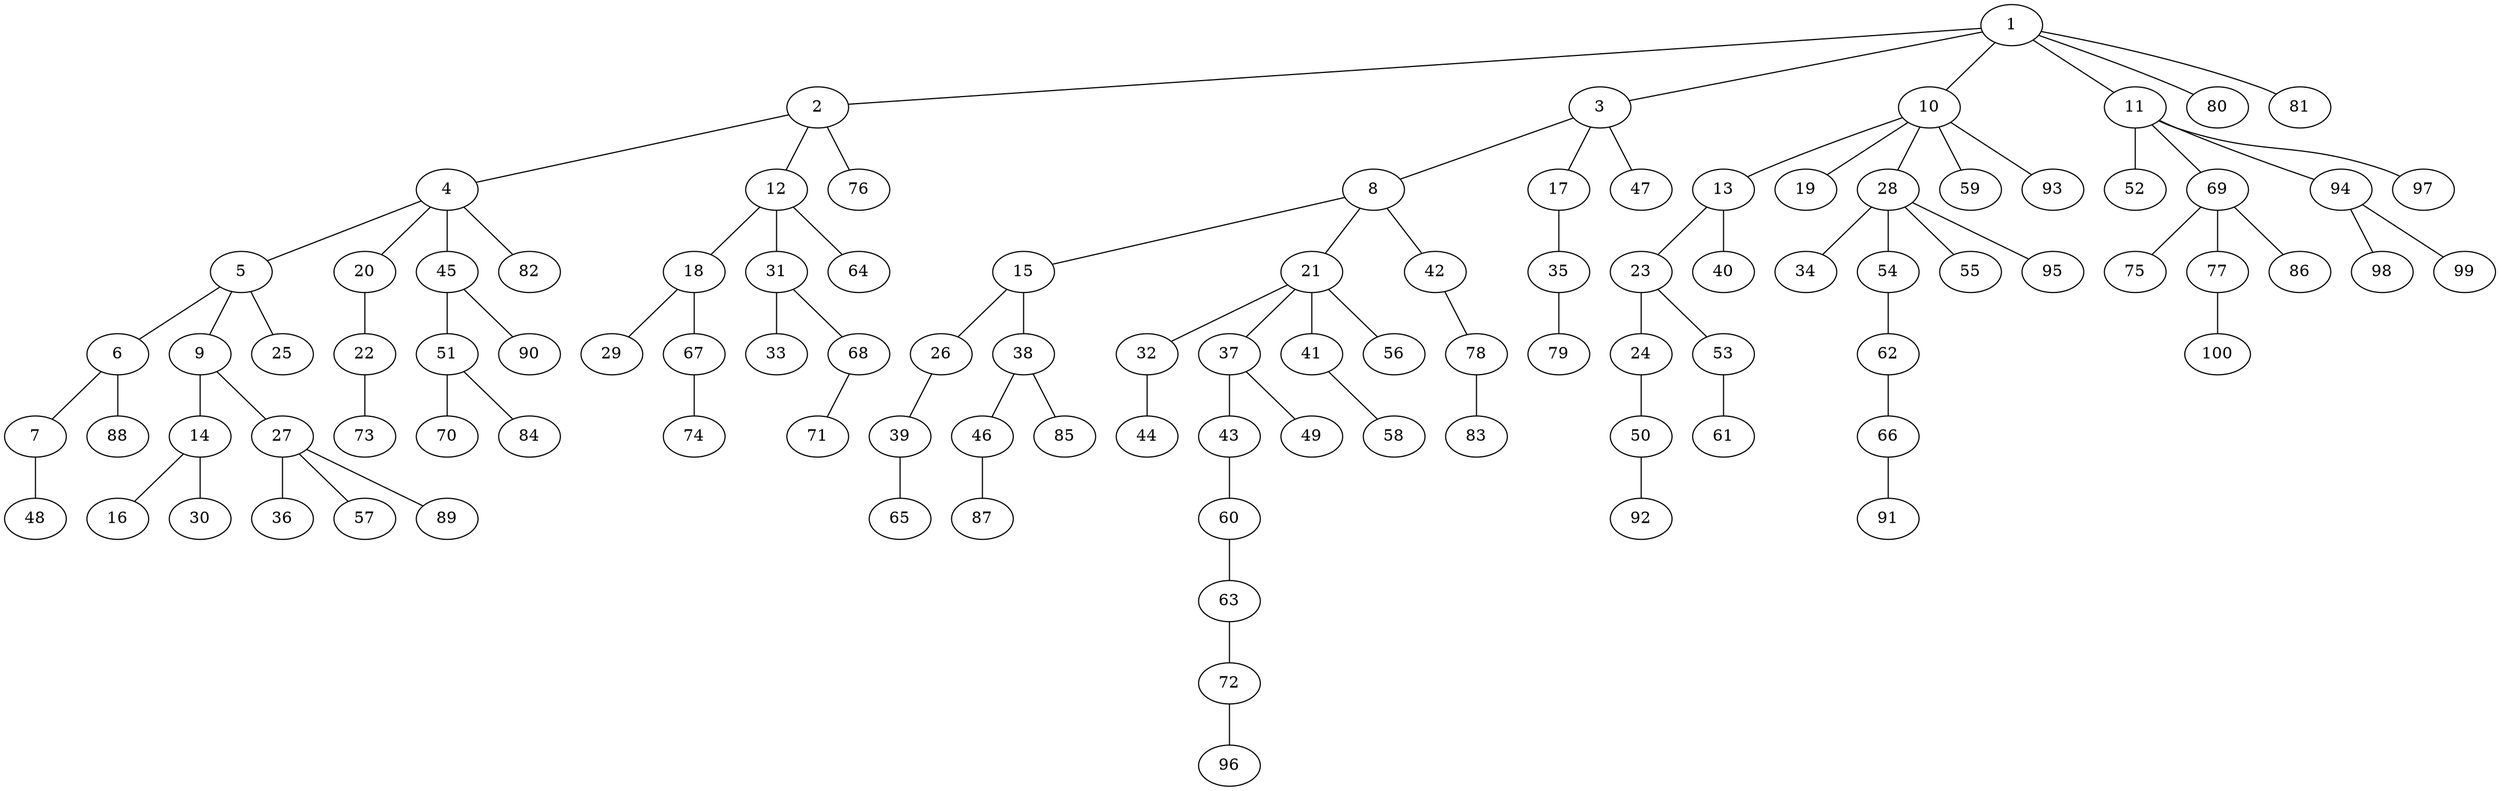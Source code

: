graph graphname {1--2
1--3
1--10
1--11
1--80
1--81
2--4
2--12
2--76
3--8
3--17
3--47
4--5
4--20
4--45
4--82
5--6
5--9
5--25
6--7
6--88
7--48
8--15
8--21
8--42
9--14
9--27
10--13
10--19
10--28
10--59
10--93
11--52
11--69
11--94
11--97
12--18
12--31
12--64
13--23
13--40
14--16
14--30
15--26
15--38
17--35
18--29
18--67
20--22
21--32
21--37
21--41
21--56
22--73
23--24
23--53
24--50
26--39
27--36
27--57
27--89
28--34
28--54
28--55
28--95
31--33
31--68
32--44
35--79
37--43
37--49
38--46
38--85
39--65
41--58
42--78
43--60
45--51
45--90
46--87
50--92
51--70
51--84
53--61
54--62
60--63
62--66
63--72
66--91
67--74
68--71
69--75
69--77
69--86
72--96
77--100
78--83
94--98
94--99
}